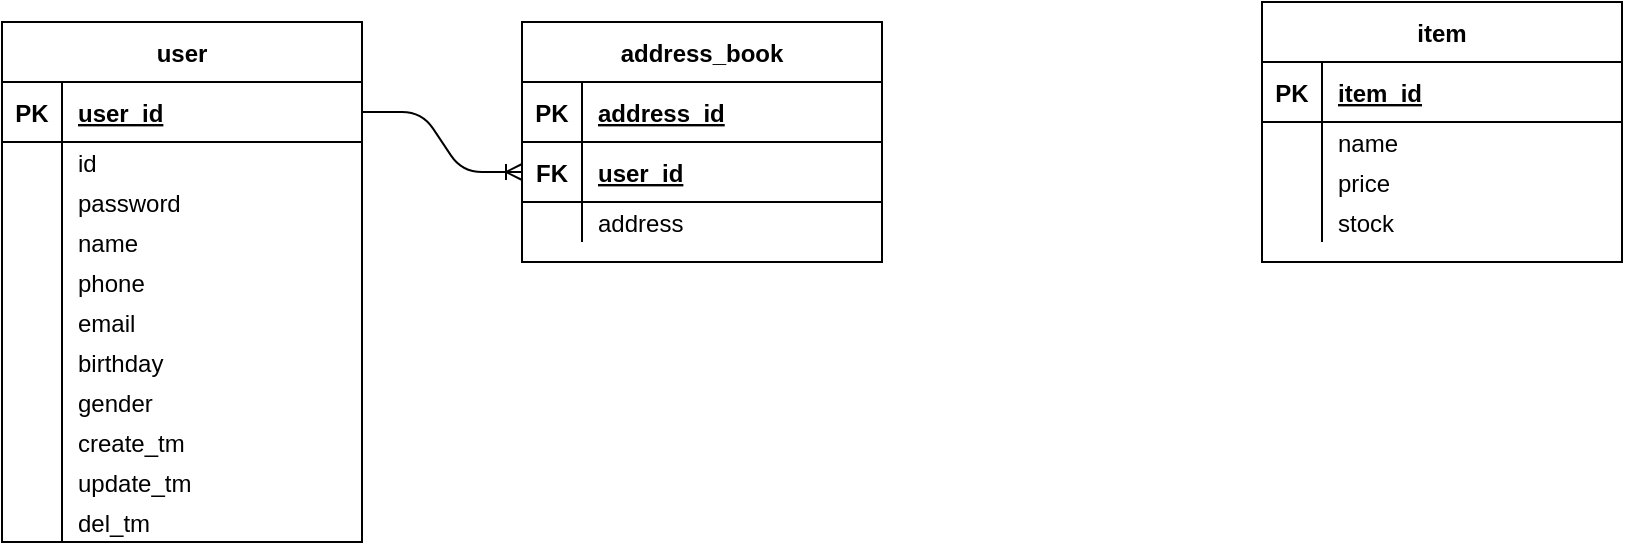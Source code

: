 <mxfile version="14.7.2" type="github">
  <diagram id="hS0-Jv9Vj2bL1MJ7biXk" name="Page-1">
    <mxGraphModel dx="1426" dy="723" grid="1" gridSize="10" guides="1" tooltips="1" connect="1" arrows="1" fold="1" page="1" pageScale="1" pageWidth="3300" pageHeight="4681" math="0" shadow="0">
      <root>
        <object label="" id="0">
          <mxCell />
        </object>
        <mxCell id="1" parent="0" />
        <mxCell id="uE4KDx4OiM6YPT5_iRpZ-2" value="user" style="shape=table;startSize=30;container=1;collapsible=1;childLayout=tableLayout;fixedRows=1;rowLines=0;fontStyle=1;align=center;resizeLast=1;" parent="1" vertex="1">
          <mxGeometry x="70" y="60" width="180" height="260" as="geometry" />
        </mxCell>
        <mxCell id="uE4KDx4OiM6YPT5_iRpZ-3" value="" style="shape=partialRectangle;collapsible=0;dropTarget=0;pointerEvents=0;fillColor=none;top=0;left=0;bottom=1;right=0;points=[[0,0.5],[1,0.5]];portConstraint=eastwest;" parent="uE4KDx4OiM6YPT5_iRpZ-2" vertex="1">
          <mxGeometry y="30" width="180" height="30" as="geometry" />
        </mxCell>
        <mxCell id="uE4KDx4OiM6YPT5_iRpZ-4" value="PK" style="shape=partialRectangle;connectable=0;fillColor=none;top=0;left=0;bottom=0;right=0;fontStyle=1;overflow=hidden;" parent="uE4KDx4OiM6YPT5_iRpZ-3" vertex="1">
          <mxGeometry width="30" height="30" as="geometry" />
        </mxCell>
        <mxCell id="uE4KDx4OiM6YPT5_iRpZ-5" value="user_id" style="shape=partialRectangle;connectable=0;fillColor=none;top=0;left=0;bottom=0;right=0;align=left;spacingLeft=6;fontStyle=5;overflow=hidden;" parent="uE4KDx4OiM6YPT5_iRpZ-3" vertex="1">
          <mxGeometry x="30" width="150" height="30" as="geometry" />
        </mxCell>
        <mxCell id="uE4KDx4OiM6YPT5_iRpZ-6" value="" style="shape=partialRectangle;collapsible=0;dropTarget=0;pointerEvents=0;fillColor=none;top=0;left=0;bottom=0;right=0;points=[[0,0.5],[1,0.5]];portConstraint=eastwest;" parent="uE4KDx4OiM6YPT5_iRpZ-2" vertex="1">
          <mxGeometry y="60" width="180" height="20" as="geometry" />
        </mxCell>
        <mxCell id="uE4KDx4OiM6YPT5_iRpZ-7" value="" style="shape=partialRectangle;connectable=0;fillColor=none;top=0;left=0;bottom=0;right=0;editable=1;overflow=hidden;" parent="uE4KDx4OiM6YPT5_iRpZ-6" vertex="1">
          <mxGeometry width="30" height="20" as="geometry" />
        </mxCell>
        <mxCell id="uE4KDx4OiM6YPT5_iRpZ-8" value="id " style="shape=partialRectangle;connectable=0;fillColor=none;top=0;left=0;bottom=0;right=0;align=left;spacingLeft=6;overflow=hidden;" parent="uE4KDx4OiM6YPT5_iRpZ-6" vertex="1">
          <mxGeometry x="30" width="150" height="20" as="geometry" />
        </mxCell>
        <mxCell id="uE4KDx4OiM6YPT5_iRpZ-9" value="" style="shape=partialRectangle;collapsible=0;dropTarget=0;pointerEvents=0;fillColor=none;top=0;left=0;bottom=0;right=0;points=[[0,0.5],[1,0.5]];portConstraint=eastwest;" parent="uE4KDx4OiM6YPT5_iRpZ-2" vertex="1">
          <mxGeometry y="80" width="180" height="20" as="geometry" />
        </mxCell>
        <mxCell id="uE4KDx4OiM6YPT5_iRpZ-10" value="" style="shape=partialRectangle;connectable=0;fillColor=none;top=0;left=0;bottom=0;right=0;editable=1;overflow=hidden;" parent="uE4KDx4OiM6YPT5_iRpZ-9" vertex="1">
          <mxGeometry width="30" height="20" as="geometry" />
        </mxCell>
        <mxCell id="uE4KDx4OiM6YPT5_iRpZ-11" value="password" style="shape=partialRectangle;connectable=0;fillColor=none;top=0;left=0;bottom=0;right=0;align=left;spacingLeft=6;overflow=hidden;" parent="uE4KDx4OiM6YPT5_iRpZ-9" vertex="1">
          <mxGeometry x="30" width="150" height="20" as="geometry" />
        </mxCell>
        <mxCell id="dlGjpm0x64itvXXGKCWl-2" value="" style="shape=partialRectangle;collapsible=0;dropTarget=0;pointerEvents=0;fillColor=none;top=0;left=0;bottom=0;right=0;points=[[0,0.5],[1,0.5]];portConstraint=eastwest;" parent="uE4KDx4OiM6YPT5_iRpZ-2" vertex="1">
          <mxGeometry y="100" width="180" height="20" as="geometry" />
        </mxCell>
        <mxCell id="dlGjpm0x64itvXXGKCWl-3" value="" style="shape=partialRectangle;connectable=0;fillColor=none;top=0;left=0;bottom=0;right=0;editable=1;overflow=hidden;" parent="dlGjpm0x64itvXXGKCWl-2" vertex="1">
          <mxGeometry width="30" height="20" as="geometry" />
        </mxCell>
        <mxCell id="dlGjpm0x64itvXXGKCWl-4" value="name" style="shape=partialRectangle;connectable=0;fillColor=none;top=0;left=0;bottom=0;right=0;align=left;spacingLeft=6;overflow=hidden;" parent="dlGjpm0x64itvXXGKCWl-2" vertex="1">
          <mxGeometry x="30" width="150" height="20" as="geometry" />
        </mxCell>
        <mxCell id="dlGjpm0x64itvXXGKCWl-5" value="" style="shape=partialRectangle;collapsible=0;dropTarget=0;pointerEvents=0;fillColor=none;top=0;left=0;bottom=0;right=0;points=[[0,0.5],[1,0.5]];portConstraint=eastwest;" parent="uE4KDx4OiM6YPT5_iRpZ-2" vertex="1">
          <mxGeometry y="120" width="180" height="20" as="geometry" />
        </mxCell>
        <mxCell id="dlGjpm0x64itvXXGKCWl-6" value="" style="shape=partialRectangle;connectable=0;fillColor=none;top=0;left=0;bottom=0;right=0;editable=1;overflow=hidden;" parent="dlGjpm0x64itvXXGKCWl-5" vertex="1">
          <mxGeometry width="30" height="20" as="geometry" />
        </mxCell>
        <mxCell id="dlGjpm0x64itvXXGKCWl-7" value="phone" style="shape=partialRectangle;connectable=0;fillColor=none;top=0;left=0;bottom=0;right=0;align=left;spacingLeft=6;overflow=hidden;" parent="dlGjpm0x64itvXXGKCWl-5" vertex="1">
          <mxGeometry x="30" width="150" height="20" as="geometry" />
        </mxCell>
        <mxCell id="uE4KDx4OiM6YPT5_iRpZ-12" value="" style="shape=partialRectangle;collapsible=0;dropTarget=0;pointerEvents=0;fillColor=none;top=0;left=0;bottom=0;right=0;points=[[0,0.5],[1,0.5]];portConstraint=eastwest;" parent="uE4KDx4OiM6YPT5_iRpZ-2" vertex="1">
          <mxGeometry y="140" width="180" height="20" as="geometry" />
        </mxCell>
        <mxCell id="uE4KDx4OiM6YPT5_iRpZ-13" value="" style="shape=partialRectangle;connectable=0;fillColor=none;top=0;left=0;bottom=0;right=0;editable=1;overflow=hidden;" parent="uE4KDx4OiM6YPT5_iRpZ-12" vertex="1">
          <mxGeometry width="30" height="20" as="geometry" />
        </mxCell>
        <mxCell id="uE4KDx4OiM6YPT5_iRpZ-14" value="email" style="shape=partialRectangle;connectable=0;fillColor=none;top=0;left=0;bottom=0;right=0;align=left;spacingLeft=6;overflow=hidden;" parent="uE4KDx4OiM6YPT5_iRpZ-12" vertex="1">
          <mxGeometry x="30" width="150" height="20" as="geometry" />
        </mxCell>
        <mxCell id="KVE85p57WVLiW_LMR4PC-61" value="" style="shape=partialRectangle;collapsible=0;dropTarget=0;pointerEvents=0;fillColor=none;top=0;left=0;bottom=0;right=0;points=[[0,0.5],[1,0.5]];portConstraint=eastwest;" parent="uE4KDx4OiM6YPT5_iRpZ-2" vertex="1">
          <mxGeometry y="160" width="180" height="20" as="geometry" />
        </mxCell>
        <mxCell id="KVE85p57WVLiW_LMR4PC-62" value="" style="shape=partialRectangle;connectable=0;fillColor=none;top=0;left=0;bottom=0;right=0;editable=1;overflow=hidden;" parent="KVE85p57WVLiW_LMR4PC-61" vertex="1">
          <mxGeometry width="30" height="20" as="geometry" />
        </mxCell>
        <mxCell id="KVE85p57WVLiW_LMR4PC-63" value="birthday" style="shape=partialRectangle;connectable=0;fillColor=none;top=0;left=0;bottom=0;right=0;align=left;spacingLeft=6;overflow=hidden;" parent="KVE85p57WVLiW_LMR4PC-61" vertex="1">
          <mxGeometry x="30" width="150" height="20" as="geometry" />
        </mxCell>
        <mxCell id="KVE85p57WVLiW_LMR4PC-64" value="" style="shape=partialRectangle;collapsible=0;dropTarget=0;pointerEvents=0;fillColor=none;top=0;left=0;bottom=0;right=0;points=[[0,0.5],[1,0.5]];portConstraint=eastwest;" parent="uE4KDx4OiM6YPT5_iRpZ-2" vertex="1">
          <mxGeometry y="180" width="180" height="20" as="geometry" />
        </mxCell>
        <mxCell id="KVE85p57WVLiW_LMR4PC-65" value="" style="shape=partialRectangle;connectable=0;fillColor=none;top=0;left=0;bottom=0;right=0;editable=1;overflow=hidden;" parent="KVE85p57WVLiW_LMR4PC-64" vertex="1">
          <mxGeometry width="30" height="20" as="geometry" />
        </mxCell>
        <mxCell id="KVE85p57WVLiW_LMR4PC-66" value="gender" style="shape=partialRectangle;connectable=0;fillColor=none;top=0;left=0;bottom=0;right=0;align=left;spacingLeft=6;overflow=hidden;" parent="KVE85p57WVLiW_LMR4PC-64" vertex="1">
          <mxGeometry x="30" width="150" height="20" as="geometry" />
        </mxCell>
        <mxCell id="KVE85p57WVLiW_LMR4PC-67" value="" style="shape=partialRectangle;collapsible=0;dropTarget=0;pointerEvents=0;fillColor=none;top=0;left=0;bottom=0;right=0;points=[[0,0.5],[1,0.5]];portConstraint=eastwest;" parent="uE4KDx4OiM6YPT5_iRpZ-2" vertex="1">
          <mxGeometry y="200" width="180" height="20" as="geometry" />
        </mxCell>
        <mxCell id="KVE85p57WVLiW_LMR4PC-68" value="" style="shape=partialRectangle;connectable=0;fillColor=none;top=0;left=0;bottom=0;right=0;editable=1;overflow=hidden;" parent="KVE85p57WVLiW_LMR4PC-67" vertex="1">
          <mxGeometry width="30" height="20" as="geometry" />
        </mxCell>
        <mxCell id="KVE85p57WVLiW_LMR4PC-69" value="create_tm" style="shape=partialRectangle;connectable=0;fillColor=none;top=0;left=0;bottom=0;right=0;align=left;spacingLeft=6;overflow=hidden;" parent="KVE85p57WVLiW_LMR4PC-67" vertex="1">
          <mxGeometry x="30" width="150" height="20" as="geometry" />
        </mxCell>
        <mxCell id="KVE85p57WVLiW_LMR4PC-70" value="" style="shape=partialRectangle;collapsible=0;dropTarget=0;pointerEvents=0;fillColor=none;top=0;left=0;bottom=0;right=0;points=[[0,0.5],[1,0.5]];portConstraint=eastwest;" parent="uE4KDx4OiM6YPT5_iRpZ-2" vertex="1">
          <mxGeometry y="220" width="180" height="20" as="geometry" />
        </mxCell>
        <mxCell id="KVE85p57WVLiW_LMR4PC-71" value="" style="shape=partialRectangle;connectable=0;fillColor=none;top=0;left=0;bottom=0;right=0;editable=1;overflow=hidden;" parent="KVE85p57WVLiW_LMR4PC-70" vertex="1">
          <mxGeometry width="30" height="20" as="geometry" />
        </mxCell>
        <mxCell id="KVE85p57WVLiW_LMR4PC-72" value="update_tm" style="shape=partialRectangle;connectable=0;fillColor=none;top=0;left=0;bottom=0;right=0;align=left;spacingLeft=6;overflow=hidden;" parent="KVE85p57WVLiW_LMR4PC-70" vertex="1">
          <mxGeometry x="30" width="150" height="20" as="geometry" />
        </mxCell>
        <mxCell id="KVE85p57WVLiW_LMR4PC-73" value="" style="shape=partialRectangle;collapsible=0;dropTarget=0;pointerEvents=0;fillColor=none;top=0;left=0;bottom=0;right=0;points=[[0,0.5],[1,0.5]];portConstraint=eastwest;" parent="uE4KDx4OiM6YPT5_iRpZ-2" vertex="1">
          <mxGeometry y="240" width="180" height="20" as="geometry" />
        </mxCell>
        <mxCell id="KVE85p57WVLiW_LMR4PC-74" value="" style="shape=partialRectangle;connectable=0;fillColor=none;top=0;left=0;bottom=0;right=0;editable=1;overflow=hidden;" parent="KVE85p57WVLiW_LMR4PC-73" vertex="1">
          <mxGeometry width="30" height="20" as="geometry" />
        </mxCell>
        <mxCell id="KVE85p57WVLiW_LMR4PC-75" value="del_tm" style="shape=partialRectangle;connectable=0;fillColor=none;top=0;left=0;bottom=0;right=0;align=left;spacingLeft=6;overflow=hidden;" parent="KVE85p57WVLiW_LMR4PC-73" vertex="1">
          <mxGeometry x="30" width="150" height="20" as="geometry" />
        </mxCell>
        <mxCell id="KVE85p57WVLiW_LMR4PC-6" value="address_book" style="shape=table;startSize=30;container=1;collapsible=1;childLayout=tableLayout;fixedRows=1;rowLines=0;fontStyle=1;align=center;resizeLast=1;" parent="1" vertex="1">
          <mxGeometry x="330" y="60" width="180" height="120" as="geometry" />
        </mxCell>
        <mxCell id="KVE85p57WVLiW_LMR4PC-7" value="" style="shape=partialRectangle;collapsible=0;dropTarget=0;pointerEvents=0;fillColor=none;top=0;left=0;bottom=1;right=0;points=[[0,0.5],[1,0.5]];portConstraint=eastwest;" parent="KVE85p57WVLiW_LMR4PC-6" vertex="1">
          <mxGeometry y="30" width="180" height="30" as="geometry" />
        </mxCell>
        <mxCell id="KVE85p57WVLiW_LMR4PC-8" value="PK" style="shape=partialRectangle;connectable=0;fillColor=none;top=0;left=0;bottom=0;right=0;fontStyle=1;overflow=hidden;" parent="KVE85p57WVLiW_LMR4PC-7" vertex="1">
          <mxGeometry width="30" height="30" as="geometry" />
        </mxCell>
        <mxCell id="KVE85p57WVLiW_LMR4PC-9" value="address_id" style="shape=partialRectangle;connectable=0;fillColor=none;top=0;left=0;bottom=0;right=0;align=left;spacingLeft=6;fontStyle=5;overflow=hidden;" parent="KVE85p57WVLiW_LMR4PC-7" vertex="1">
          <mxGeometry x="30" width="150" height="30" as="geometry" />
        </mxCell>
        <mxCell id="KVE85p57WVLiW_LMR4PC-76" value="" style="shape=partialRectangle;collapsible=0;dropTarget=0;pointerEvents=0;fillColor=none;top=0;left=0;bottom=1;right=0;points=[[0,0.5],[1,0.5]];portConstraint=eastwest;" parent="KVE85p57WVLiW_LMR4PC-6" vertex="1">
          <mxGeometry y="60" width="180" height="30" as="geometry" />
        </mxCell>
        <mxCell id="KVE85p57WVLiW_LMR4PC-77" value="FK" style="shape=partialRectangle;connectable=0;fillColor=none;top=0;left=0;bottom=0;right=0;fontStyle=1;overflow=hidden;" parent="KVE85p57WVLiW_LMR4PC-76" vertex="1">
          <mxGeometry width="30" height="30" as="geometry" />
        </mxCell>
        <mxCell id="KVE85p57WVLiW_LMR4PC-78" value="user_id" style="shape=partialRectangle;connectable=0;fillColor=none;top=0;left=0;bottom=0;right=0;align=left;spacingLeft=6;fontStyle=5;overflow=hidden;" parent="KVE85p57WVLiW_LMR4PC-76" vertex="1">
          <mxGeometry x="30" width="150" height="30" as="geometry" />
        </mxCell>
        <mxCell id="KVE85p57WVLiW_LMR4PC-10" value="" style="shape=partialRectangle;collapsible=0;dropTarget=0;pointerEvents=0;fillColor=none;top=0;left=0;bottom=0;right=0;points=[[0,0.5],[1,0.5]];portConstraint=eastwest;" parent="KVE85p57WVLiW_LMR4PC-6" vertex="1">
          <mxGeometry y="90" width="180" height="20" as="geometry" />
        </mxCell>
        <mxCell id="KVE85p57WVLiW_LMR4PC-11" value="" style="shape=partialRectangle;connectable=0;fillColor=none;top=0;left=0;bottom=0;right=0;editable=1;overflow=hidden;" parent="KVE85p57WVLiW_LMR4PC-10" vertex="1">
          <mxGeometry width="30" height="20" as="geometry" />
        </mxCell>
        <mxCell id="KVE85p57WVLiW_LMR4PC-12" value="address" style="shape=partialRectangle;connectable=0;fillColor=none;top=0;left=0;bottom=0;right=0;align=left;spacingLeft=6;overflow=hidden;" parent="KVE85p57WVLiW_LMR4PC-10" vertex="1">
          <mxGeometry x="30" width="150" height="20" as="geometry" />
        </mxCell>
        <mxCell id="KVE85p57WVLiW_LMR4PC-38" value="item" style="shape=table;startSize=30;container=1;collapsible=1;childLayout=tableLayout;fixedRows=1;rowLines=0;fontStyle=1;align=center;resizeLast=1;" parent="1" vertex="1">
          <mxGeometry x="700" y="50" width="180" height="130" as="geometry" />
        </mxCell>
        <mxCell id="KVE85p57WVLiW_LMR4PC-39" value="" style="shape=partialRectangle;collapsible=0;dropTarget=0;pointerEvents=0;fillColor=none;top=0;left=0;bottom=1;right=0;points=[[0,0.5],[1,0.5]];portConstraint=eastwest;" parent="KVE85p57WVLiW_LMR4PC-38" vertex="1">
          <mxGeometry y="30" width="180" height="30" as="geometry" />
        </mxCell>
        <mxCell id="KVE85p57WVLiW_LMR4PC-40" value="PK" style="shape=partialRectangle;connectable=0;fillColor=none;top=0;left=0;bottom=0;right=0;fontStyle=1;overflow=hidden;" parent="KVE85p57WVLiW_LMR4PC-39" vertex="1">
          <mxGeometry width="30" height="30" as="geometry" />
        </mxCell>
        <mxCell id="KVE85p57WVLiW_LMR4PC-41" value="item_id" style="shape=partialRectangle;connectable=0;fillColor=none;top=0;left=0;bottom=0;right=0;align=left;spacingLeft=6;fontStyle=5;overflow=hidden;" parent="KVE85p57WVLiW_LMR4PC-39" vertex="1">
          <mxGeometry x="30" width="150" height="30" as="geometry" />
        </mxCell>
        <mxCell id="KVE85p57WVLiW_LMR4PC-42" value="" style="shape=partialRectangle;collapsible=0;dropTarget=0;pointerEvents=0;fillColor=none;top=0;left=0;bottom=0;right=0;points=[[0,0.5],[1,0.5]];portConstraint=eastwest;" parent="KVE85p57WVLiW_LMR4PC-38" vertex="1">
          <mxGeometry y="60" width="180" height="20" as="geometry" />
        </mxCell>
        <mxCell id="KVE85p57WVLiW_LMR4PC-43" value="" style="shape=partialRectangle;connectable=0;fillColor=none;top=0;left=0;bottom=0;right=0;editable=1;overflow=hidden;" parent="KVE85p57WVLiW_LMR4PC-42" vertex="1">
          <mxGeometry width="30" height="20" as="geometry" />
        </mxCell>
        <mxCell id="KVE85p57WVLiW_LMR4PC-44" value="name" style="shape=partialRectangle;connectable=0;fillColor=none;top=0;left=0;bottom=0;right=0;align=left;spacingLeft=6;overflow=hidden;" parent="KVE85p57WVLiW_LMR4PC-42" vertex="1">
          <mxGeometry x="30" width="150" height="20" as="geometry" />
        </mxCell>
        <mxCell id="KVE85p57WVLiW_LMR4PC-45" value="" style="shape=partialRectangle;collapsible=0;dropTarget=0;pointerEvents=0;fillColor=none;top=0;left=0;bottom=0;right=0;points=[[0,0.5],[1,0.5]];portConstraint=eastwest;" parent="KVE85p57WVLiW_LMR4PC-38" vertex="1">
          <mxGeometry y="80" width="180" height="20" as="geometry" />
        </mxCell>
        <mxCell id="KVE85p57WVLiW_LMR4PC-46" value="" style="shape=partialRectangle;connectable=0;fillColor=none;top=0;left=0;bottom=0;right=0;editable=1;overflow=hidden;" parent="KVE85p57WVLiW_LMR4PC-45" vertex="1">
          <mxGeometry width="30" height="20" as="geometry" />
        </mxCell>
        <mxCell id="KVE85p57WVLiW_LMR4PC-47" value="price" style="shape=partialRectangle;connectable=0;fillColor=none;top=0;left=0;bottom=0;right=0;align=left;spacingLeft=6;overflow=hidden;" parent="KVE85p57WVLiW_LMR4PC-45" vertex="1">
          <mxGeometry x="30" width="150" height="20" as="geometry" />
        </mxCell>
        <mxCell id="KVE85p57WVLiW_LMR4PC-48" value="" style="shape=partialRectangle;collapsible=0;dropTarget=0;pointerEvents=0;fillColor=none;top=0;left=0;bottom=0;right=0;points=[[0,0.5],[1,0.5]];portConstraint=eastwest;" parent="KVE85p57WVLiW_LMR4PC-38" vertex="1">
          <mxGeometry y="100" width="180" height="20" as="geometry" />
        </mxCell>
        <mxCell id="KVE85p57WVLiW_LMR4PC-49" value="" style="shape=partialRectangle;connectable=0;fillColor=none;top=0;left=0;bottom=0;right=0;editable=1;overflow=hidden;" parent="KVE85p57WVLiW_LMR4PC-48" vertex="1">
          <mxGeometry width="30" height="20" as="geometry" />
        </mxCell>
        <mxCell id="KVE85p57WVLiW_LMR4PC-50" value="stock" style="shape=partialRectangle;connectable=0;fillColor=none;top=0;left=0;bottom=0;right=0;align=left;spacingLeft=6;overflow=hidden;" parent="KVE85p57WVLiW_LMR4PC-48" vertex="1">
          <mxGeometry x="30" width="150" height="20" as="geometry" />
        </mxCell>
        <mxCell id="KVE85p57WVLiW_LMR4PC-80" value="" style="edgeStyle=entityRelationEdgeStyle;fontSize=12;html=1;endArrow=ERoneToMany;exitX=1;exitY=0.5;exitDx=0;exitDy=0;entryX=0;entryY=0.5;entryDx=0;entryDy=0;" parent="1" source="uE4KDx4OiM6YPT5_iRpZ-3" target="KVE85p57WVLiW_LMR4PC-76" edge="1">
          <mxGeometry width="100" height="100" relative="1" as="geometry">
            <mxPoint x="670" y="310" as="sourcePoint" />
            <mxPoint x="770" y="210" as="targetPoint" />
          </mxGeometry>
        </mxCell>
      </root>
    </mxGraphModel>
  </diagram>
</mxfile>
